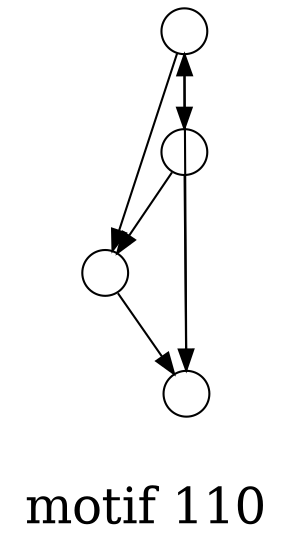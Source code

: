 /*****
motif 110
*****/

digraph G {
  graph [splines=false overlap=false]
  node  [shape=ellipse, width=0.3, height=0.3, label=""]
  0 ;
  1 ;
  2 ;
  3 ;
  0 -> 1;
  0 -> 2;
  1 -> 2;
  1 -> 3;
  2 -> 3;
  3 -> 0;
  label = "\nmotif 110\n";  fontsize=24;
}
